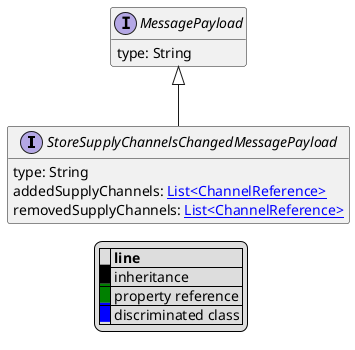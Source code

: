 @startuml

hide empty fields
hide empty methods
legend
|= |= line |
|<back:black>   </back>| inheritance |
|<back:green>   </back>| property reference |
|<back:blue>   </back>| discriminated class |
endlegend
interface StoreSupplyChannelsChangedMessagePayload [[StoreSupplyChannelsChangedMessagePayload.svg]] extends MessagePayload {
    type: String
    addedSupplyChannels: [[ChannelReference.svg List<ChannelReference>]]
    removedSupplyChannels: [[ChannelReference.svg List<ChannelReference>]]
}
interface MessagePayload [[MessagePayload.svg]]  {
    type: String
}





@enduml
